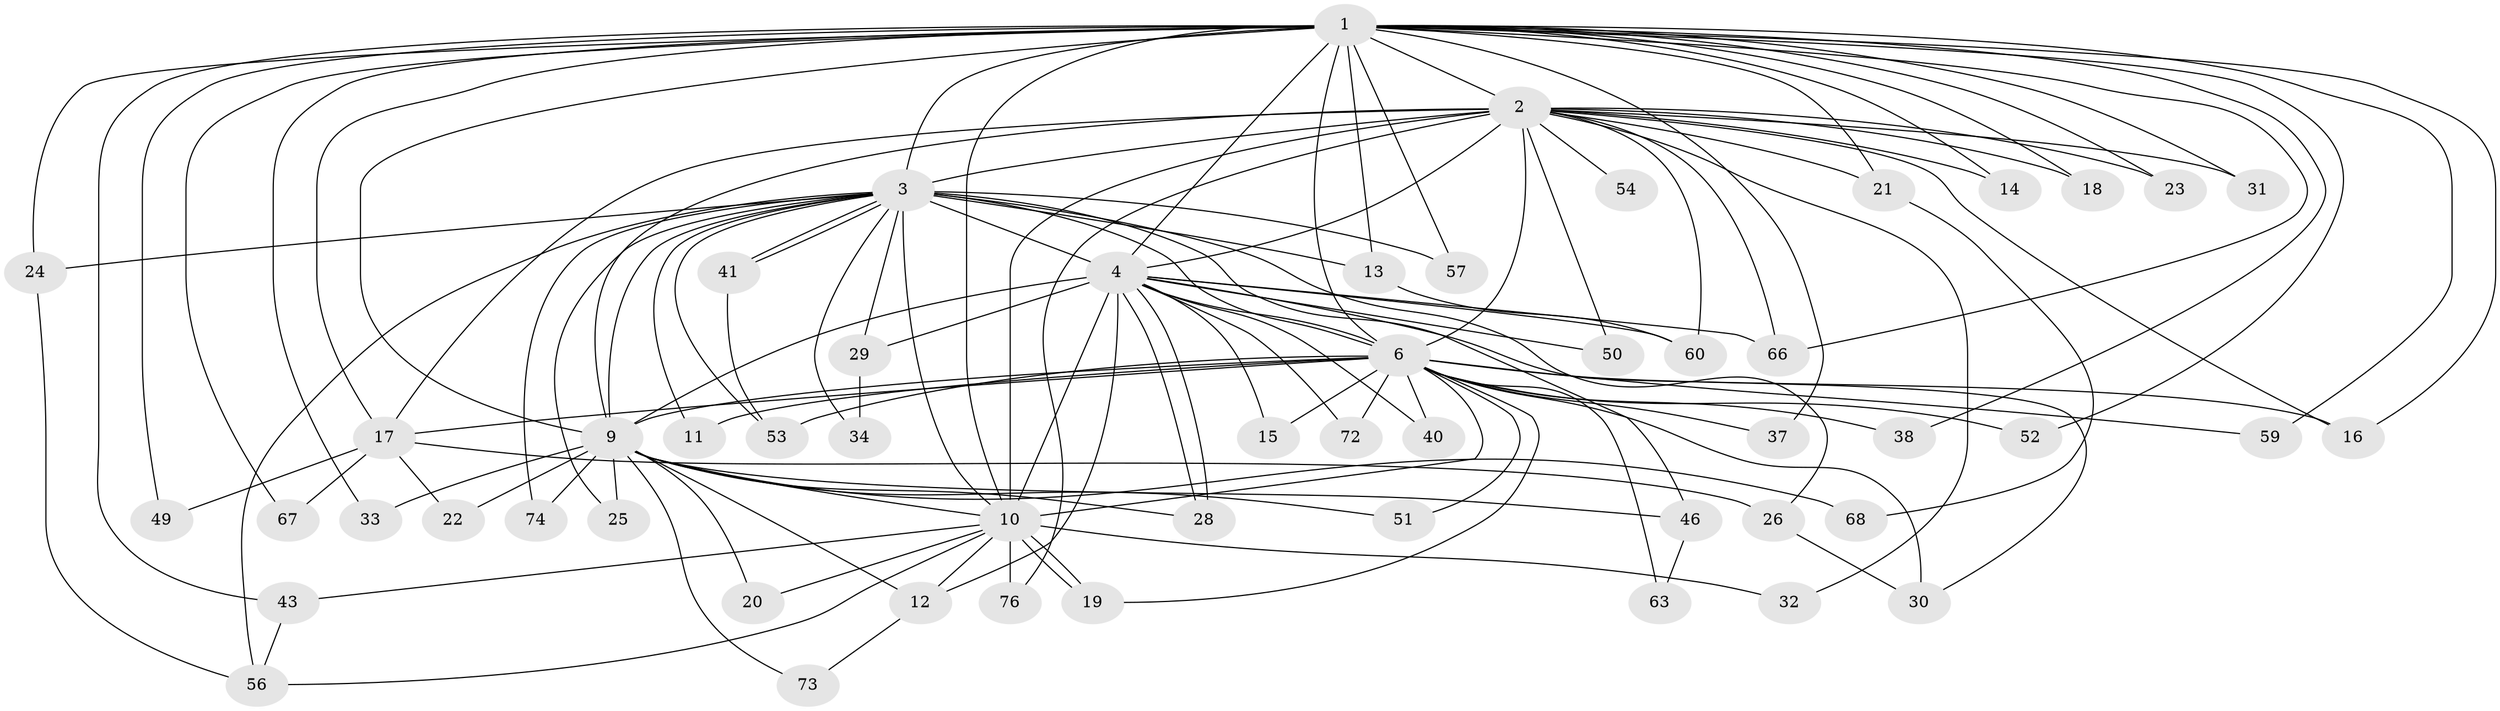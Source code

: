 // original degree distribution, {16: 0.02631578947368421, 17: 0.039473684210526314, 25: 0.013157894736842105, 23: 0.013157894736842105, 22: 0.02631578947368421, 18: 0.013157894736842105, 2: 0.5657894736842105, 3: 0.2631578947368421, 7: 0.013157894736842105, 4: 0.02631578947368421}
// Generated by graph-tools (version 1.1) at 2025/11/02/27/25 16:11:00]
// undirected, 54 vertices, 125 edges
graph export_dot {
graph [start="1"]
  node [color=gray90,style=filled];
  1 [super="+5"];
  2 [super="+8"];
  3 [super="+47"];
  4 [super="+44"];
  6 [super="+7"];
  9 [super="+36"];
  10 [super="+27"];
  11;
  12 [super="+55"];
  13 [super="+48"];
  14 [super="+61"];
  15;
  16 [super="+71"];
  17 [super="+58"];
  18;
  19 [super="+64"];
  20;
  21;
  22 [super="+42"];
  23;
  24;
  25;
  26;
  28;
  29 [super="+39"];
  30 [super="+45"];
  31 [super="+35"];
  32;
  33;
  34;
  37;
  38;
  40;
  41 [super="+65"];
  43 [super="+75"];
  46;
  49;
  50;
  51;
  52;
  53;
  54;
  56 [super="+62"];
  57;
  59;
  60 [super="+70"];
  63;
  66 [super="+69"];
  67;
  68;
  72;
  73;
  74;
  76;
  1 -- 2 [weight=4];
  1 -- 3 [weight=2];
  1 -- 4 [weight=2];
  1 -- 6 [weight=4];
  1 -- 9 [weight=2];
  1 -- 10 [weight=2];
  1 -- 16;
  1 -- 17;
  1 -- 21;
  1 -- 31;
  1 -- 37;
  1 -- 59;
  1 -- 67;
  1 -- 13;
  1 -- 14 [weight=2];
  1 -- 18;
  1 -- 23;
  1 -- 24;
  1 -- 33;
  1 -- 38;
  1 -- 43;
  1 -- 49;
  1 -- 52;
  1 -- 57;
  1 -- 66;
  2 -- 3 [weight=2];
  2 -- 4 [weight=2];
  2 -- 6 [weight=4];
  2 -- 9 [weight=2];
  2 -- 10 [weight=3];
  2 -- 18;
  2 -- 21;
  2 -- 23;
  2 -- 32;
  2 -- 50;
  2 -- 54 [weight=2];
  2 -- 60;
  2 -- 16;
  2 -- 66;
  2 -- 76;
  2 -- 14;
  2 -- 17;
  2 -- 31 [weight=2];
  3 -- 4;
  3 -- 6 [weight=2];
  3 -- 9 [weight=2];
  3 -- 10;
  3 -- 11;
  3 -- 13 [weight=2];
  3 -- 24;
  3 -- 25;
  3 -- 26;
  3 -- 29;
  3 -- 34;
  3 -- 41;
  3 -- 41;
  3 -- 46;
  3 -- 53;
  3 -- 57;
  3 -- 74;
  3 -- 56;
  4 -- 6 [weight=2];
  4 -- 9;
  4 -- 10;
  4 -- 12;
  4 -- 15;
  4 -- 28;
  4 -- 28;
  4 -- 29 [weight=2];
  4 -- 30;
  4 -- 40;
  4 -- 50;
  4 -- 66;
  4 -- 72;
  4 -- 60;
  6 -- 9 [weight=2];
  6 -- 10 [weight=2];
  6 -- 15;
  6 -- 16;
  6 -- 37;
  6 -- 40;
  6 -- 63;
  6 -- 72;
  6 -- 19;
  6 -- 30;
  6 -- 38;
  6 -- 11;
  6 -- 17;
  6 -- 51;
  6 -- 52;
  6 -- 53;
  6 -- 59;
  9 -- 10;
  9 -- 12;
  9 -- 20;
  9 -- 22 [weight=2];
  9 -- 25;
  9 -- 33;
  9 -- 46;
  9 -- 51;
  9 -- 68;
  9 -- 73;
  9 -- 74;
  9 -- 28;
  10 -- 19;
  10 -- 19;
  10 -- 20;
  10 -- 32;
  10 -- 43;
  10 -- 56;
  10 -- 76;
  10 -- 12;
  12 -- 73;
  13 -- 60;
  17 -- 22;
  17 -- 26;
  17 -- 49;
  17 -- 67;
  21 -- 68;
  24 -- 56;
  26 -- 30;
  29 -- 34;
  41 -- 53;
  43 -- 56;
  46 -- 63;
}
